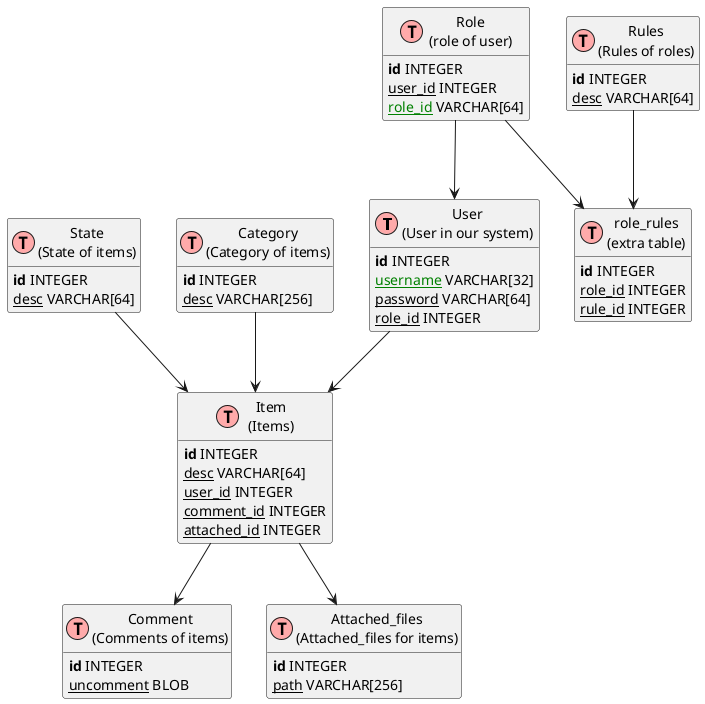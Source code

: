 @startuml
' uncomment the line below if you're using computer with a retina display
' skinparam dpi 300
!define Table(name,desc) class name as "desc" << (T,#FFAAAA) >>
' we use bold for primary key
' green color for unique
' and underscore for not_null
!define primary_key(x) <b>x</b>
!define unique(x) <color:green>x</color>
!define not_null(x) <u>x</u>
' other tags available:
' <i></i>
' <back:COLOR></color>, where color is a color name or html color code
' (#FFAACC)
' see: http://plantuml.com/classes.html#More
hide methods
hide stereotypes

' entities

Table(user, "User\n(User in our system)") {
primary_key(id) INTEGER
not_null(unique(username)) VARCHAR[32]
not_null(password) VARCHAR[64]
not_null(role_id) INTEGER
}

Table(role, "Role\n(role of user)") {
primary_key(id) INTEGER
not_null(user_id) INTEGER
not_null(unique(role_id)) VARCHAR[64]
}

Table(role_rules, "role_rules\n(extra table)") {
primary_key(id) INTEGER
not_null(role_id) INTEGER
not_null(rule_id) INTEGER
}

Table(rules, "Rules\n(Rules of roles)") {
primary_key(id) INTEGER
not_null(desc) VARCHAR[64]
}

Table(item, "Item\n(Items)") {
primary_key(id) INTEGER
not_null(desc) VARCHAR[64]
not_null(user_id) INTEGER
not_null(comment_id) INTEGER
not_null(attached_id) INTEGER
}

Table(comment, "Comment\n(Comments of items)") {
primary_key(id) INTEGER
not_null(uncomment) BLOB
}

Table(attached, "Attached_files\n(Attached_files for items)") {
primary_key(id) INTEGER
not_null(path) VARCHAR[256]
}

Table(state, "State\n(State of items)") {
primary_key(id) INTEGER
not_null(desc) VARCHAR[64]
}

Table(category, "Category\n(Category of items)") {
primary_key(id) INTEGER
not_null(desc) VARCHAR[256]
}

' relationships
role --> user
user --> item
category --> item
state --> item
item --> attached
item --> comment
' many to many relationship
role -->  role_rules : ""
rules -->  role_rules : ""

' Add mark if you like
'user "1" --> "*" user_group : "A user may be \nin many groups"
'group "1" --> "0..N" user_group : "A group may \ncontain many users"
@enduml